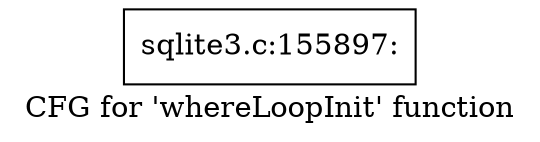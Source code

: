 digraph "CFG for 'whereLoopInit' function" {
	label="CFG for 'whereLoopInit' function";

	Node0x55c0f6645800 [shape=record,label="{sqlite3.c:155897:}"];
}
